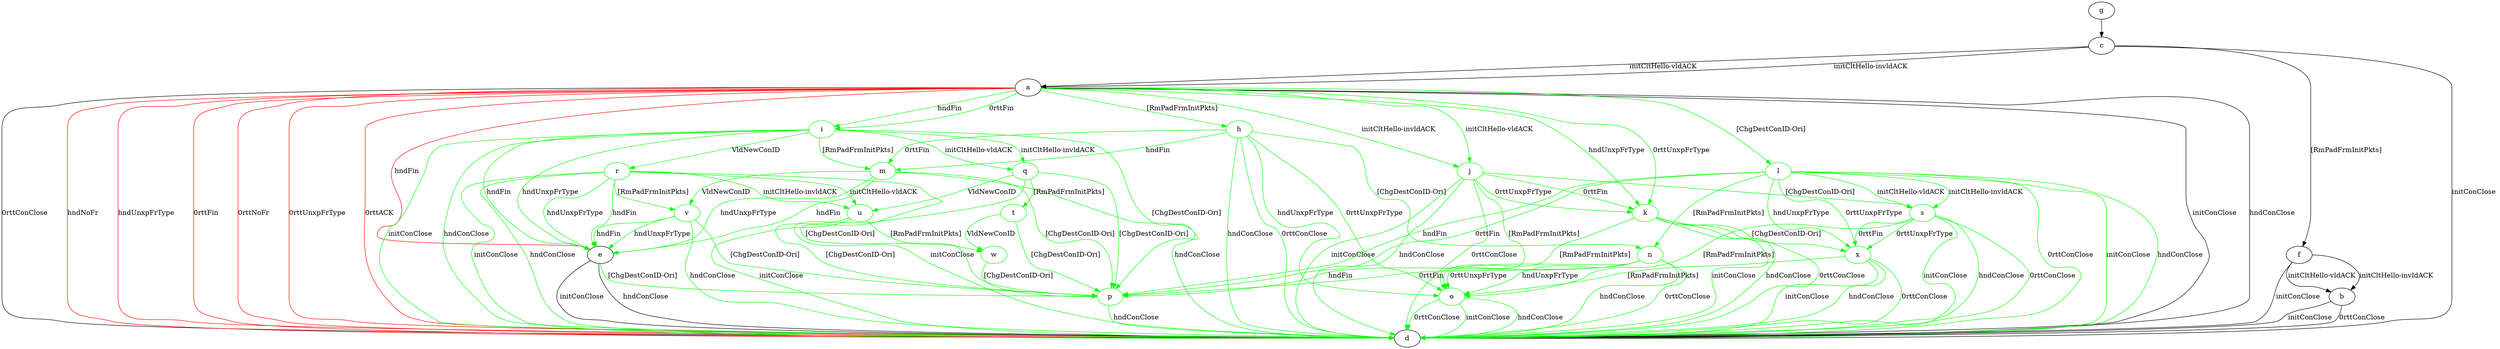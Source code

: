 digraph "" {
	a -> d	[key=0,
		label="initConClose "];
	a -> d	[key=1,
		label="hndConClose "];
	a -> d	[key=2,
		label="0rttConClose "];
	a -> d	[key=3,
		color=red,
		label="hndNoFr "];
	a -> d	[key=4,
		color=red,
		label="hndUnxpFrType "];
	a -> d	[key=5,
		color=red,
		label="0rttFin "];
	a -> d	[key=6,
		color=red,
		label="0rttNoFr "];
	a -> d	[key=7,
		color=red,
		label="0rttUnxpFrType "];
	a -> d	[key=8,
		color=red,
		label="0rttACK "];
	a -> e	[key=0,
		color=red,
		label="hndFin "];
	h	[color=green];
	a -> h	[key=0,
		color=green,
		label="[RmPadFrmInitPkts] "];
	i	[color=green];
	a -> i	[key=0,
		color=green,
		label="hndFin "];
	a -> i	[key=1,
		color=green,
		label="0rttFin "];
	j	[color=green];
	a -> j	[key=0,
		color=green,
		label="initCltHello-vldACK "];
	a -> j	[key=1,
		color=green,
		label="initCltHello-invldACK "];
	k	[color=green];
	a -> k	[key=0,
		color=green,
		label="hndUnxpFrType "];
	a -> k	[key=1,
		color=green,
		label="0rttUnxpFrType "];
	l	[color=green];
	a -> l	[key=0,
		color=green,
		label="[ChgDestConID-Ori] "];
	b -> d	[key=0,
		label="initConClose "];
	b -> d	[key=1,
		label="0rttConClose "];
	c -> a	[key=0,
		label="initCltHello-vldACK "];
	c -> a	[key=1,
		label="initCltHello-invldACK "];
	c -> d	[key=0,
		label="initConClose "];
	c -> f	[key=0,
		label="[RmPadFrmInitPkts] "];
	e -> d	[key=0,
		label="initConClose "];
	e -> d	[key=1,
		label="hndConClose "];
	p	[color=green];
	e -> p	[key=0,
		color=green,
		label="[ChgDestConID-Ori] "];
	f -> b	[key=0,
		label="initCltHello-vldACK "];
	f -> b	[key=1,
		label="initCltHello-invldACK "];
	f -> d	[key=0,
		label="initConClose "];
	g -> c	[key=0];
	h -> d	[key=0,
		color=green,
		label="hndConClose "];
	h -> d	[key=1,
		color=green,
		label="0rttConClose "];
	m	[color=green];
	h -> m	[key=0,
		color=green,
		label="hndFin "];
	h -> m	[key=1,
		color=green,
		label="0rttFin "];
	n	[color=green];
	h -> n	[key=0,
		color=green,
		label="[ChgDestConID-Ori] "];
	o	[color=green];
	h -> o	[key=0,
		color=green,
		label="hndUnxpFrType "];
	h -> o	[key=1,
		color=green,
		label="0rttUnxpFrType "];
	i -> d	[key=0,
		color=green,
		label="initConClose "];
	i -> d	[key=1,
		color=green,
		label="hndConClose "];
	i -> e	[key=0,
		color=green,
		label="hndFin "];
	i -> e	[key=1,
		color=green,
		label="hndUnxpFrType "];
	i -> m	[key=0,
		color=green,
		label="[RmPadFrmInitPkts] "];
	i -> p	[key=0,
		color=green,
		label="[ChgDestConID-Ori] "];
	q	[color=green];
	i -> q	[key=0,
		color=green,
		label="initCltHello-vldACK "];
	i -> q	[key=1,
		color=green,
		label="initCltHello-invldACK "];
	r	[color=green];
	i -> r	[key=0,
		color=green,
		label="VldNewConID "];
	j -> d	[key=0,
		color=green,
		label="initConClose "];
	j -> d	[key=1,
		color=green,
		label="hndConClose "];
	j -> d	[key=2,
		color=green,
		label="0rttConClose "];
	j -> k	[key=0,
		color=green,
		label="0rttFin "];
	j -> k	[key=1,
		color=green,
		label="0rttUnxpFrType "];
	j -> o	[key=0,
		color=green,
		label="[RmPadFrmInitPkts] "];
	s	[color=green];
	j -> s	[key=0,
		color=green,
		label="[ChgDestConID-Ori] "];
	k -> d	[key=0,
		color=green,
		label="initConClose "];
	k -> d	[key=1,
		color=green,
		label="hndConClose "];
	k -> d	[key=2,
		color=green,
		label="0rttConClose "];
	k -> o	[key=0,
		color=green,
		label="[RmPadFrmInitPkts] "];
	x	[color=green];
	k -> x	[key=0,
		color=green,
		label="[ChgDestConID-Ori] "];
	l -> d	[key=0,
		color=green,
		label="initConClose "];
	l -> d	[key=1,
		color=green,
		label="hndConClose "];
	l -> d	[key=2,
		color=green,
		label="0rttConClose "];
	l -> n	[key=0,
		color=green,
		label="[RmPadFrmInitPkts] "];
	l -> p	[key=0,
		color=green,
		label="hndFin "];
	l -> p	[key=1,
		color=green,
		label="0rttFin "];
	l -> s	[key=0,
		color=green,
		label="initCltHello-vldACK "];
	l -> s	[key=1,
		color=green,
		label="initCltHello-invldACK "];
	l -> x	[key=0,
		color=green,
		label="hndUnxpFrType "];
	l -> x	[key=1,
		color=green,
		label="0rttUnxpFrType "];
	m -> d	[key=0,
		color=green,
		label="hndConClose "];
	m -> e	[key=0,
		color=green,
		label="hndFin "];
	m -> e	[key=1,
		color=green,
		label="hndUnxpFrType "];
	m -> p	[key=0,
		color=green,
		label="[ChgDestConID-Ori] "];
	v	[color=green];
	m -> v	[key=0,
		color=green,
		label="VldNewConID "];
	n -> d	[key=0,
		color=green,
		label="hndConClose "];
	n -> d	[key=1,
		color=green,
		label="0rttConClose "];
	n -> o	[key=0,
		color=green,
		label="hndUnxpFrType "];
	n -> o	[key=1,
		color=green,
		label="0rttUnxpFrType "];
	n -> p	[key=0,
		color=green,
		label="hndFin "];
	n -> p	[key=1,
		color=green,
		label="0rttFin "];
	o -> d	[key=0,
		color=green,
		label="initConClose "];
	o -> d	[key=1,
		color=green,
		label="hndConClose "];
	o -> d	[key=2,
		color=green,
		label="0rttConClose "];
	p -> d	[key=0,
		color=green,
		label="hndConClose "];
	q -> d	[key=0,
		color=green,
		label="initConClose "];
	q -> p	[key=0,
		color=green,
		label="[ChgDestConID-Ori] "];
	t	[color=green];
	q -> t	[key=0,
		color=green,
		label="[RmPadFrmInitPkts] "];
	u	[color=green];
	q -> u	[key=0,
		color=green,
		label="VldNewConID "];
	r -> d	[key=0,
		color=green,
		label="initConClose "];
	r -> d	[key=1,
		color=green,
		label="hndConClose "];
	r -> e	[key=0,
		color=green,
		label="hndFin "];
	r -> e	[key=1,
		color=green,
		label="hndUnxpFrType "];
	r -> p	[key=0,
		color=green,
		label="[ChgDestConID-Ori] "];
	r -> u	[key=0,
		color=green,
		label="initCltHello-vldACK "];
	r -> u	[key=1,
		color=green,
		label="initCltHello-invldACK "];
	r -> v	[key=0,
		color=green,
		label="[RmPadFrmInitPkts] "];
	s -> d	[key=0,
		color=green,
		label="initConClose "];
	s -> d	[key=1,
		color=green,
		label="hndConClose "];
	s -> d	[key=2,
		color=green,
		label="0rttConClose "];
	s -> o	[key=0,
		color=green,
		label="[RmPadFrmInitPkts] "];
	s -> x	[key=0,
		color=green,
		label="0rttFin "];
	s -> x	[key=1,
		color=green,
		label="0rttUnxpFrType "];
	t -> p	[key=0,
		color=green,
		label="[ChgDestConID-Ori] "];
	w	[color=green];
	t -> w	[key=0,
		color=green,
		label="VldNewConID "];
	u -> d	[key=0,
		color=green,
		label="initConClose "];
	u -> p	[key=0,
		color=green,
		label="[ChgDestConID-Ori] "];
	u -> w	[key=0,
		color=green,
		label="[RmPadFrmInitPkts] "];
	v -> d	[key=0,
		color=green,
		label="hndConClose "];
	v -> e	[key=0,
		color=green,
		label="hndFin "];
	v -> e	[key=1,
		color=green,
		label="hndUnxpFrType "];
	v -> p	[key=0,
		color=green,
		label="[ChgDestConID-Ori] "];
	w -> p	[key=0,
		color=green,
		label="[ChgDestConID-Ori] "];
	x -> d	[key=0,
		color=green,
		label="initConClose "];
	x -> d	[key=1,
		color=green,
		label="hndConClose "];
	x -> d	[key=2,
		color=green,
		label="0rttConClose "];
	x -> o	[key=0,
		color=green,
		label="[RmPadFrmInitPkts] "];
}
